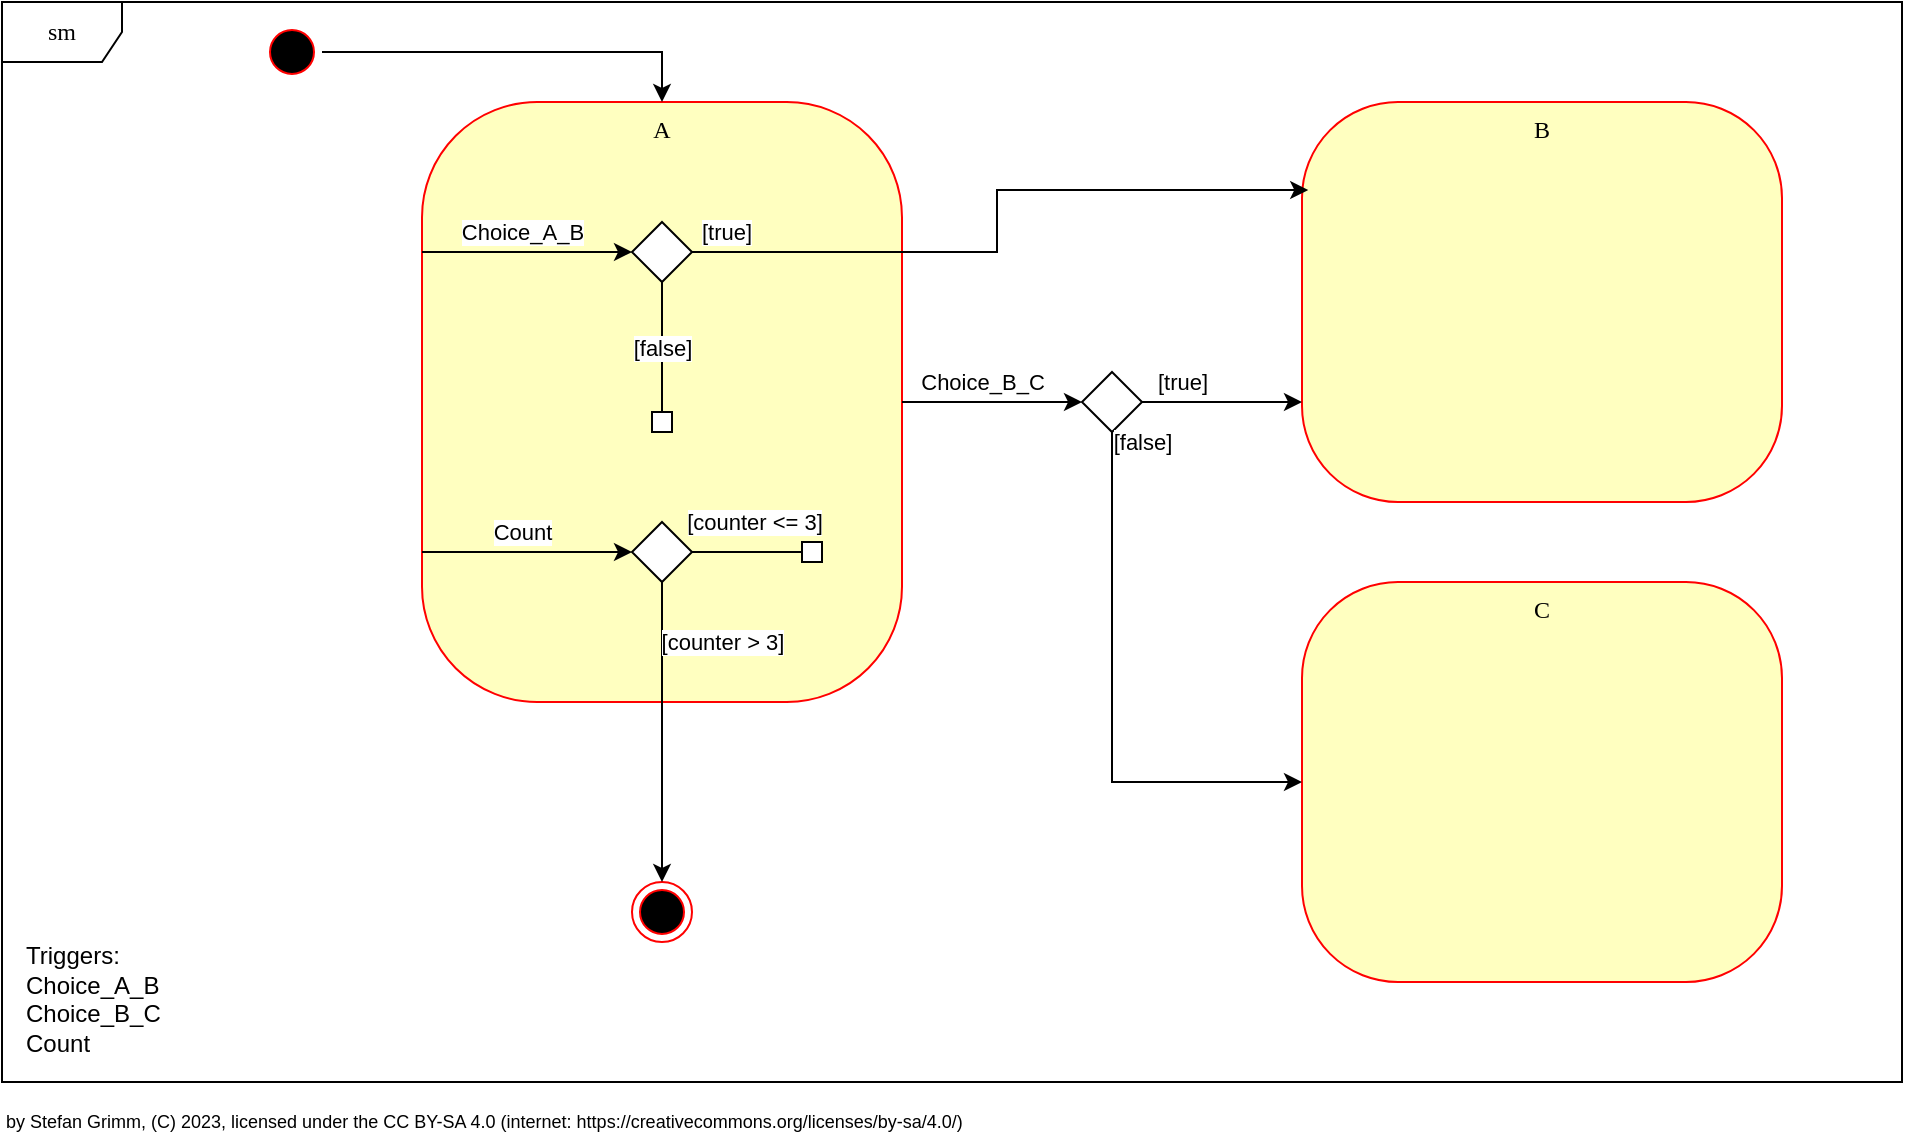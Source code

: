 <mxfile version="21.6.8" type="device">
  <diagram id="YKBjTKGMOBF2p5uhFZQw" name="Statemachine">
    <mxGraphModel dx="1000" dy="698" grid="1" gridSize="10" guides="1" tooltips="1" connect="1" arrows="1" fold="1" page="1" pageScale="1" pageWidth="850" pageHeight="1100" math="0" shadow="0">
      <root>
        <mxCell id="0" />
        <mxCell id="1" parent="0" />
        <mxCell id="twPTelytEAIwxnEzPvE8-1" value="sm" style="shape=umlFrame;whiteSpace=wrap;html=1;rounded=1;shadow=0;comic=0;labelBackgroundColor=none;strokeWidth=1;fontFamily=Verdana;fontSize=12;align=center;" parent="1" vertex="1">
          <mxGeometry x="30" y="30" width="950" height="540" as="geometry" />
        </mxCell>
        <mxCell id="twPTelytEAIwxnEzPvE8-2" value="A" style="rounded=1;whiteSpace=wrap;html=1;arcSize=24;fillColor=#ffffc0;strokeColor=#ff0000;shadow=0;comic=0;labelBackgroundColor=none;fontFamily=Verdana;fontSize=12;fontColor=#000000;align=center;verticalAlign=top;" parent="1" vertex="1">
          <mxGeometry x="240" y="80" width="240" height="300" as="geometry" />
        </mxCell>
        <mxCell id="twPTelytEAIwxnEzPvE8-3" value="B" style="rounded=1;whiteSpace=wrap;html=1;arcSize=24;fillColor=#ffffc0;strokeColor=#ff0000;shadow=0;comic=0;labelBackgroundColor=none;fontFamily=Verdana;fontSize=12;fontColor=#000000;align=center;verticalAlign=top;" parent="1" vertex="1">
          <mxGeometry x="680" y="80" width="240" height="200" as="geometry" />
        </mxCell>
        <mxCell id="twPTelytEAIwxnEzPvE8-8" style="edgeStyle=orthogonalEdgeStyle;rounded=0;orthogonalLoop=1;jettySize=auto;html=1;" parent="1" source="twPTelytEAIwxnEzPvE8-9" target="twPTelytEAIwxnEzPvE8-2" edge="1">
          <mxGeometry relative="1" as="geometry" />
        </mxCell>
        <mxCell id="twPTelytEAIwxnEzPvE8-9" value="" style="ellipse;html=1;shape=startState;fillColor=#000000;strokeColor=#ff0000;rounded=1;shadow=0;comic=0;labelBackgroundColor=none;fontFamily=Verdana;fontSize=12;fontColor=#000000;align=center;direction=south;" parent="1" vertex="1">
          <mxGeometry x="160" y="40" width="30" height="30" as="geometry" />
        </mxCell>
        <mxCell id="twPTelytEAIwxnEzPvE8-14" value="Choice_B_C" style="rounded=0;orthogonalLoop=1;jettySize=auto;html=1;entryX=0;entryY=0.5;entryDx=0;entryDy=0;exitX=1;exitY=0.5;exitDx=0;exitDy=0;" parent="1" source="twPTelytEAIwxnEzPvE8-2" target="8lL4V4ylc4chIpqy5Nob-2" edge="1">
          <mxGeometry x="-0.111" y="10" relative="1" as="geometry">
            <mxPoint as="offset" />
          </mxGeometry>
        </mxCell>
        <mxCell id="8lL4V4ylc4chIpqy5Nob-2" value="" style="rhombus;whiteSpace=wrap;html=1;" parent="1" vertex="1">
          <mxGeometry x="570" y="215" width="30" height="30" as="geometry" />
        </mxCell>
        <mxCell id="8lL4V4ylc4chIpqy5Nob-5" value="[true]" style="rounded=0;orthogonalLoop=1;jettySize=auto;html=1;exitX=1;exitY=0.5;exitDx=0;exitDy=0;entryX=0;entryY=0.75;entryDx=0;entryDy=0;" parent="1" source="8lL4V4ylc4chIpqy5Nob-2" target="twPTelytEAIwxnEzPvE8-3" edge="1">
          <mxGeometry x="-0.5" y="10" relative="1" as="geometry">
            <mxPoint x="490" y="190" as="sourcePoint" />
            <mxPoint x="550" y="190" as="targetPoint" />
            <mxPoint as="offset" />
          </mxGeometry>
        </mxCell>
        <mxCell id="8lL4V4ylc4chIpqy5Nob-7" value="C" style="rounded=1;whiteSpace=wrap;html=1;arcSize=24;fillColor=#ffffc0;strokeColor=#ff0000;shadow=0;comic=0;labelBackgroundColor=none;fontFamily=Verdana;fontSize=12;fontColor=#000000;align=center;verticalAlign=top;" parent="1" vertex="1">
          <mxGeometry x="680" y="320" width="240" height="200" as="geometry" />
        </mxCell>
        <mxCell id="8lL4V4ylc4chIpqy5Nob-8" value="[false]" style="rounded=0;orthogonalLoop=1;jettySize=auto;html=1;exitX=0.5;exitY=1;exitDx=0;exitDy=0;entryX=0;entryY=0.5;entryDx=0;entryDy=0;edgeStyle=orthogonalEdgeStyle;" parent="1" source="8lL4V4ylc4chIpqy5Nob-2" target="8lL4V4ylc4chIpqy5Nob-7" edge="1">
          <mxGeometry x="-0.963" y="15" relative="1" as="geometry">
            <mxPoint x="600" y="190" as="sourcePoint" />
            <mxPoint x="690" y="190" as="targetPoint" />
            <mxPoint as="offset" />
          </mxGeometry>
        </mxCell>
        <mxCell id="8lL4V4ylc4chIpqy5Nob-10" value="Choice_A_B" style="rounded=0;orthogonalLoop=1;jettySize=auto;html=1;entryX=0;entryY=0.5;entryDx=0;entryDy=0;exitX=0;exitY=0.25;exitDx=0;exitDy=0;" parent="1" source="twPTelytEAIwxnEzPvE8-2" target="8lL4V4ylc4chIpqy5Nob-11" edge="1">
          <mxGeometry x="-0.048" y="10" relative="1" as="geometry">
            <mxPoint x="240" y="305" as="sourcePoint" />
            <mxPoint as="offset" />
          </mxGeometry>
        </mxCell>
        <mxCell id="8lL4V4ylc4chIpqy5Nob-11" value="" style="rhombus;whiteSpace=wrap;html=1;" parent="1" vertex="1">
          <mxGeometry x="345" y="140" width="30" height="30" as="geometry" />
        </mxCell>
        <mxCell id="8lL4V4ylc4chIpqy5Nob-12" value="[true]" style="rounded=0;orthogonalLoop=1;jettySize=auto;html=1;exitX=1;exitY=0.5;exitDx=0;exitDy=0;entryX=0.013;entryY=0.22;entryDx=0;entryDy=0;entryPerimeter=0;edgeStyle=orthogonalEdgeStyle;" parent="1" source="8lL4V4ylc4chIpqy5Nob-11" target="twPTelytEAIwxnEzPvE8-3" edge="1">
          <mxGeometry x="-0.902" y="10" relative="1" as="geometry">
            <mxPoint x="270" y="235" as="sourcePoint" />
            <mxPoint x="460" y="225" as="targetPoint" />
            <mxPoint as="offset" />
          </mxGeometry>
        </mxCell>
        <mxCell id="8lL4V4ylc4chIpqy5Nob-13" value="[false]" style="endArrow=none;html=1;rounded=0;entryX=0.5;entryY=1;entryDx=0;entryDy=0;exitX=0.5;exitY=0;exitDx=0;exitDy=0;" parent="1" source="8lL4V4ylc4chIpqy5Nob-14" target="8lL4V4ylc4chIpqy5Nob-11" edge="1">
          <mxGeometry width="50" height="50" relative="1" as="geometry">
            <mxPoint x="360" y="230" as="sourcePoint" />
            <mxPoint x="410" y="320" as="targetPoint" />
          </mxGeometry>
        </mxCell>
        <mxCell id="8lL4V4ylc4chIpqy5Nob-14" value="" style="whiteSpace=wrap;html=1;aspect=fixed;" parent="1" vertex="1">
          <mxGeometry x="355" y="235" width="10" height="10" as="geometry" />
        </mxCell>
        <mxCell id="ie7r2YqYSSWB5zHKcmKD-1" value="by Stefan Grimm, (C) 2023, licensed under the CC BY-SA 4.0 (internet: https://creativecommons.org/licenses/by-sa/4.0/)" style="text;html=1;strokeColor=none;fillColor=none;align=left;verticalAlign=middle;whiteSpace=wrap;rounded=0;fontSize=9;" parent="1" vertex="1">
          <mxGeometry x="30" y="580" width="500" height="20" as="geometry" />
        </mxCell>
        <mxCell id="ie7r2YqYSSWB5zHKcmKD-2" value="Triggers:&lt;br&gt;Choice_A_B&lt;br&gt;Choice_B_C&lt;br&gt;Count" style="text;html=1;strokeColor=none;fillColor=none;align=left;verticalAlign=bottom;whiteSpace=wrap;rounded=0;" parent="1" vertex="1">
          <mxGeometry x="40" y="450" width="100" height="110" as="geometry" />
        </mxCell>
        <mxCell id="NcBlyh9YTZ4Joocfzgvl-1" value="" style="rhombus;whiteSpace=wrap;html=1;" parent="1" vertex="1">
          <mxGeometry x="345" y="290" width="30" height="30" as="geometry" />
        </mxCell>
        <mxCell id="NcBlyh9YTZ4Joocfzgvl-2" value="Count" style="rounded=0;orthogonalLoop=1;jettySize=auto;html=1;entryX=0;entryY=0.5;entryDx=0;entryDy=0;exitX=0;exitY=0.75;exitDx=0;exitDy=0;" parent="1" source="twPTelytEAIwxnEzPvE8-2" target="NcBlyh9YTZ4Joocfzgvl-1" edge="1">
          <mxGeometry x="-0.048" y="10" relative="1" as="geometry">
            <mxPoint x="250" y="165" as="sourcePoint" />
            <mxPoint as="offset" />
            <mxPoint x="355" y="165" as="targetPoint" />
          </mxGeometry>
        </mxCell>
        <mxCell id="NcBlyh9YTZ4Joocfzgvl-3" value="" style="ellipse;html=1;shape=endState;fillColor=#000000;strokeColor=#ff0000;direction=south;" parent="1" vertex="1">
          <mxGeometry x="345" y="470" width="30" height="30" as="geometry" />
        </mxCell>
        <mxCell id="NcBlyh9YTZ4Joocfzgvl-4" value="[counter &amp;gt; 3]" style="edgeStyle=orthogonalEdgeStyle;rounded=0;orthogonalLoop=1;jettySize=auto;html=1;entryX=0;entryY=0.5;entryDx=0;entryDy=0;exitX=0.5;exitY=1;exitDx=0;exitDy=0;" parent="1" source="NcBlyh9YTZ4Joocfzgvl-1" target="NcBlyh9YTZ4Joocfzgvl-3" edge="1">
          <mxGeometry x="-0.6" y="30" relative="1" as="geometry">
            <mxPoint x="360" y="410" as="sourcePoint" />
            <mxPoint x="80" y="480" as="targetPoint" />
            <mxPoint as="offset" />
          </mxGeometry>
        </mxCell>
        <mxCell id="NcBlyh9YTZ4Joocfzgvl-5" value="[counter &amp;lt;= 3]" style="endArrow=none;html=1;rounded=0;entryX=1;entryY=0.5;entryDx=0;entryDy=0;exitX=0;exitY=0.5;exitDx=0;exitDy=0;" parent="1" source="NcBlyh9YTZ4Joocfzgvl-6" target="NcBlyh9YTZ4Joocfzgvl-1" edge="1">
          <mxGeometry x="-0.111" y="-15" width="50" height="50" relative="1" as="geometry">
            <mxPoint x="490" y="275" as="sourcePoint" />
            <mxPoint x="390" y="305" as="targetPoint" />
            <Array as="points" />
            <mxPoint as="offset" />
          </mxGeometry>
        </mxCell>
        <mxCell id="NcBlyh9YTZ4Joocfzgvl-6" value="" style="whiteSpace=wrap;html=1;aspect=fixed;" parent="1" vertex="1">
          <mxGeometry x="430" y="300" width="10" height="10" as="geometry" />
        </mxCell>
      </root>
    </mxGraphModel>
  </diagram>
</mxfile>
